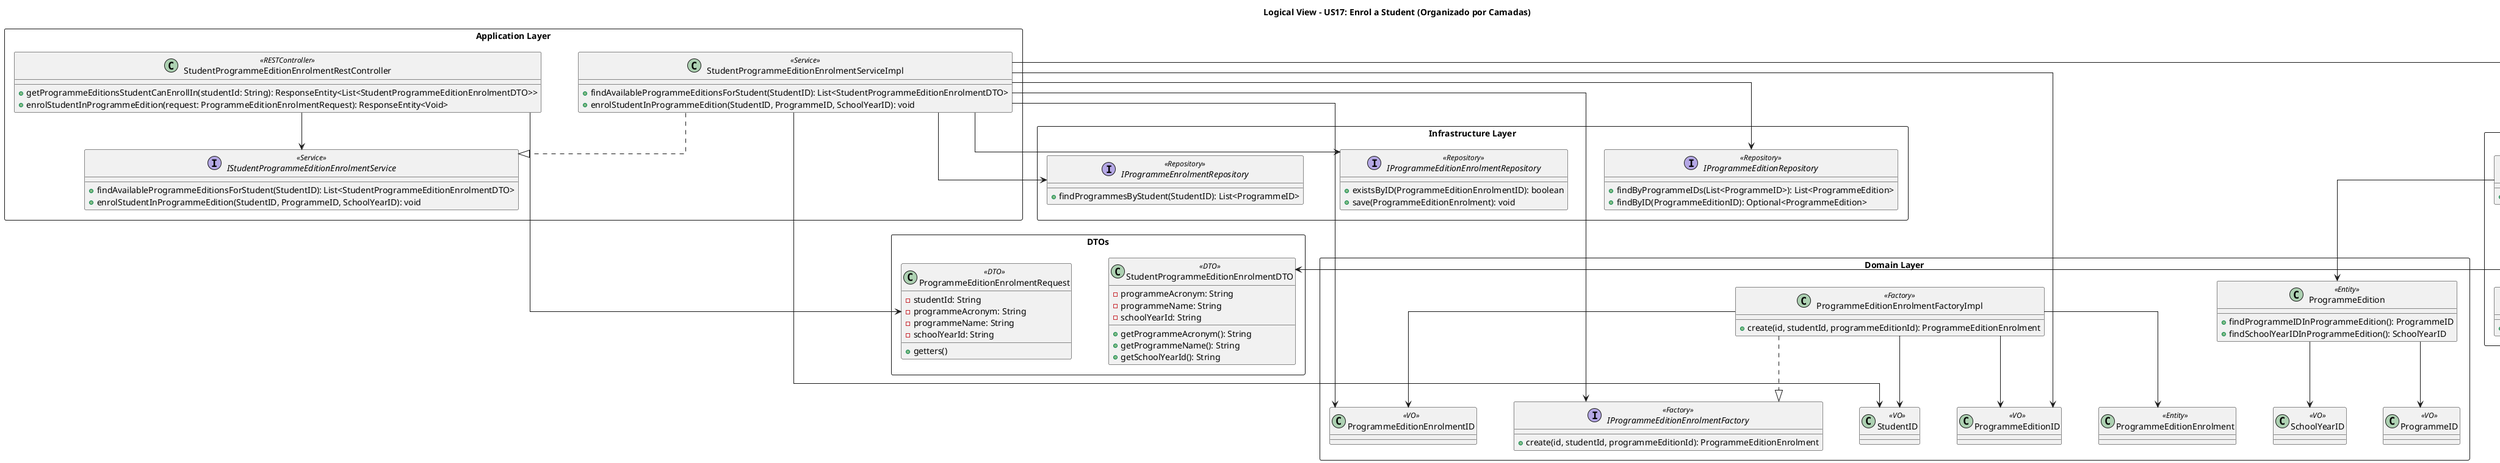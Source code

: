 
@startuml
title Logical View - US17: Enrol a Student (Organizado por Camadas)

skinparam ranksep 60
skinparam nodesep 60
skinparam linetype ortho

' === APPLICATION LAYER ===
rectangle "Application Layer" {
    class StudentProgrammeEditionEnrolmentRestController <<RESTController>> {
        + getProgrammeEditionsStudentCanEnrollIn(studentId: String): ResponseEntity<List<StudentProgrammeEditionEnrolmentDTO>>
        + enrolStudentInProgrammeEdition(request: ProgrammeEditionEnrolmentRequest): ResponseEntity<Void>
    }

    interface IStudentProgrammeEditionEnrolmentService <<Service>> {
        + findAvailableProgrammeEditionsForStudent(StudentID): List<StudentProgrammeEditionEnrolmentDTO>
        + enrolStudentInProgrammeEdition(StudentID, ProgrammeID, SchoolYearID): void
    }

    class StudentProgrammeEditionEnrolmentServiceImpl <<Service>> {
        + findAvailableProgrammeEditionsForStudent(StudentID): List<StudentProgrammeEditionEnrolmentDTO>
        + enrolStudentInProgrammeEdition(StudentID, ProgrammeID, SchoolYearID): void
    }
}

' === DOMAIN LAYER ===
rectangle "Domain Layer" {
    interface IProgrammeEditionEnrolmentFactory <<Factory>> {
        + create(id, studentId, programmeEditionId): ProgrammeEditionEnrolment
    }

    class ProgrammeEditionEnrolmentFactoryImpl <<Factory>> {
        + create(id, studentId, programmeEditionId): ProgrammeEditionEnrolment
    }

    class ProgrammeEdition <<Entity>> {
        + findProgrammeIDInProgrammeEdition(): ProgrammeID
        + findSchoolYearIDInProgrammeEdition(): SchoolYearID
    }

    class ProgrammeEditionEnrolment <<Entity>>
    class ProgrammeID <<VO>>
    class SchoolYearID <<VO>>
    class StudentID <<VO>>
    class ProgrammeEditionID <<VO>>
    class ProgrammeEditionEnrolmentID <<VO>>
}

' === INFRASTRUCTURE LAYER ===
rectangle "Infrastructure Layer" {
    interface IProgrammeEnrolmentRepository <<Repository>> {
        + findProgrammesByStudent(StudentID): List<ProgrammeID>
    }

    interface IProgrammeEditionRepository <<Repository>> {
        + findByProgrammeIDs(List<ProgrammeID>): List<ProgrammeEdition>
        + findByID(ProgrammeEditionID): Optional<ProgrammeEdition>
    }

    interface IProgrammeEditionEnrolmentRepository <<Repository>> {
        + existsByID(ProgrammeEditionEnrolmentID): boolean
        + save(ProgrammeEditionEnrolment): void
    }
}

' === MAPPER / ASSEMBLER ===
rectangle "Assembler" {
    interface IStudentProgrammeEditionEnrolmentAssembler <<Assembler>> {
        + toDTO(ProgrammeEdition): StudentProgrammeEditionEnrolmentDTO
    }

    class StudentProgrammeEditionEnrolmentAssemblerImpl <<Assembler>> {
        + toDTO(ProgrammeEdition): StudentProgrammeEditionEnrolmentDTO
    }
}

' === DTOs ===
rectangle "DTOs" {
    class StudentProgrammeEditionEnrolmentDTO <<DTO>> {
        - programmeAcronym: String
        - programmeName: String
        - schoolYearId: String
        + getProgrammeAcronym(): String
        + getProgrammeName(): String
        + getSchoolYearId(): String
    }

    class ProgrammeEditionEnrolmentRequest <<DTO>> {
        - studentId: String
        - programmeAcronym: String
        - programmeName: String
        - schoolYearId: String
        + getters()
    }
}

' === RELAÇÕES ===
StudentProgrammeEditionEnrolmentRestController --> IStudentProgrammeEditionEnrolmentService
StudentProgrammeEditionEnrolmentRestController --> ProgrammeEditionEnrolmentRequest

StudentProgrammeEditionEnrolmentServiceImpl ..|> IStudentProgrammeEditionEnrolmentService
StudentProgrammeEditionEnrolmentServiceImpl --> IProgrammeEnrolmentRepository
StudentProgrammeEditionEnrolmentServiceImpl --> IProgrammeEditionRepository
StudentProgrammeEditionEnrolmentServiceImpl --> IProgrammeEditionEnrolmentRepository
StudentProgrammeEditionEnrolmentServiceImpl --> IProgrammeEditionEnrolmentFactory
StudentProgrammeEditionEnrolmentServiceImpl --> StudentProgrammeEditionEnrolmentAssemblerImpl
StudentProgrammeEditionEnrolmentServiceImpl --> StudentID
StudentProgrammeEditionEnrolmentServiceImpl --> ProgrammeEditionID
StudentProgrammeEditionEnrolmentServiceImpl --> ProgrammeEditionEnrolmentID

ProgrammeEditionEnrolmentFactoryImpl ..|> IProgrammeEditionEnrolmentFactory
ProgrammeEditionEnrolmentFactoryImpl --> ProgrammeEditionEnrolment
ProgrammeEditionEnrolmentFactoryImpl --> ProgrammeEditionEnrolmentID
ProgrammeEditionEnrolmentFactoryImpl --> StudentID
ProgrammeEditionEnrolmentFactoryImpl --> ProgrammeEditionID

StudentProgrammeEditionEnrolmentAssemblerImpl ..|> IStudentProgrammeEditionEnrolmentAssembler
StudentProgrammeEditionEnrolmentAssemblerImpl --> StudentProgrammeEditionEnrolmentDTO
StudentProgrammeEditionEnrolmentAssemblerImpl --> ProgrammeEdition
ProgrammeEdition --> ProgrammeID
ProgrammeEdition --> SchoolYearID

@enduml
